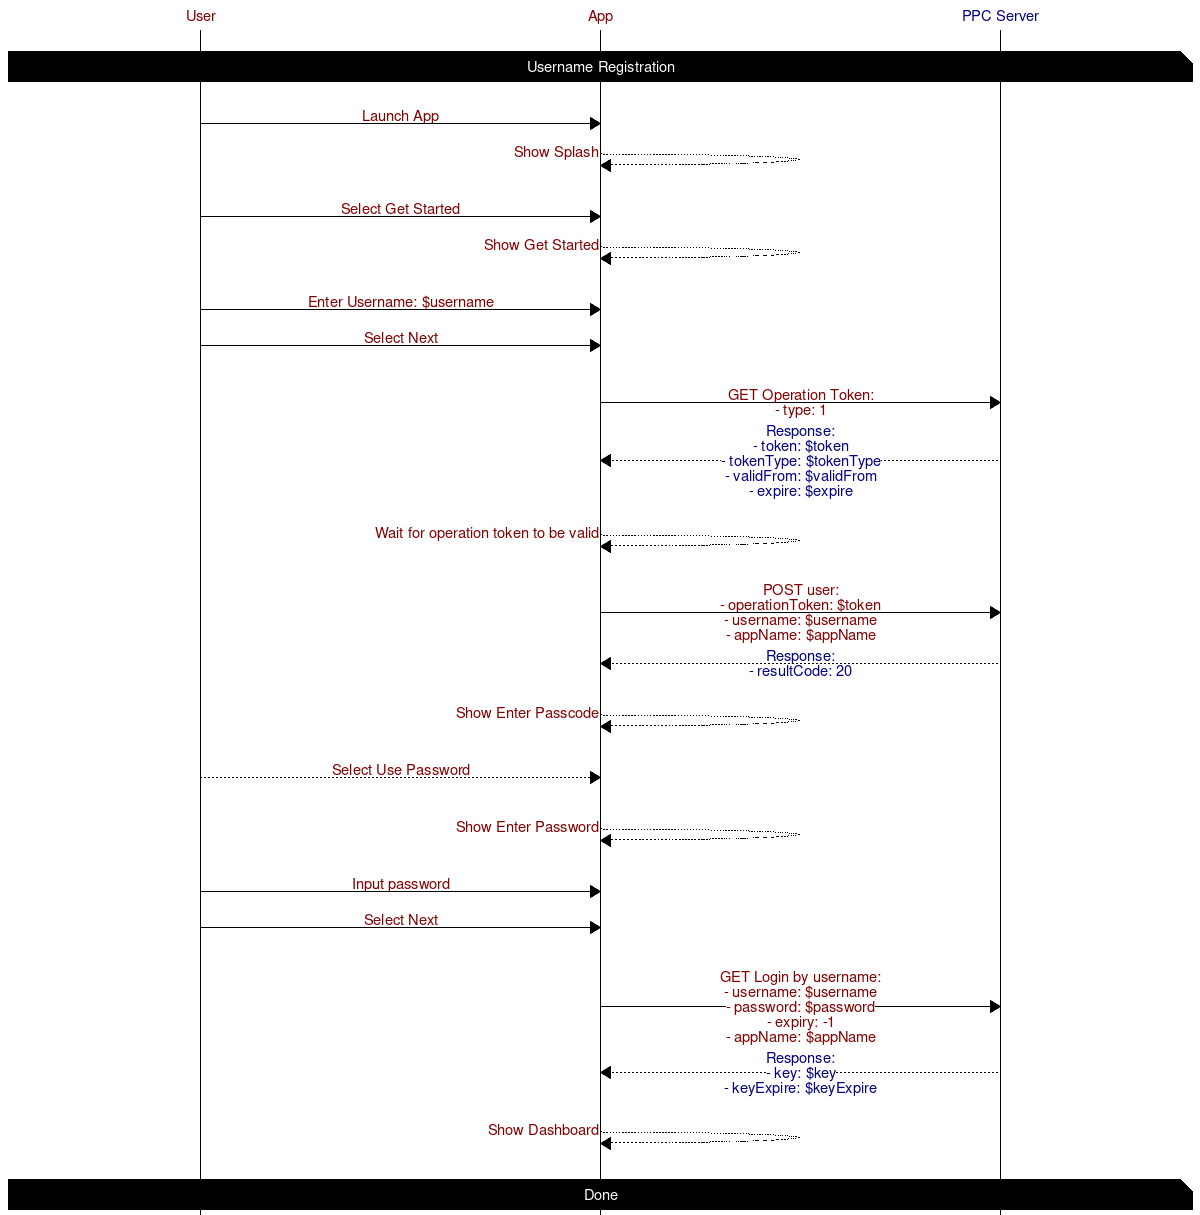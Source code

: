 # User Login and Registration - Username Email Login
# - Logging in an existing user with a username + password

msc {
	hscale  = "2";

	user [label="User", textcolour="maroon", arctextcolour="maroon"],
	app [label="App", textcolour="maroon", arctextcolour="maroon"],
	server [label="PPC Server", textcolour="navy", arctextcolour="navy"];
	|||;
	user note server [label="Username Registration", textbgcolor="black", textcolor="white"];
	|||;
	user => app [label="Launch App"];
	app << app [label="Show Splash"];
	|||;
	user => app [label="Select Get Started"];
	app << app [label="Show Get Started"];
	|||;
	user => app [label="Enter Username: $username"];
	user => app [label="Select Next"];
	|||;
	app => server [label="GET Operation Token:\n- type: 1"];
	app << server [label="Response:\n- token: $token\n- tokenType: $tokenType\n- validFrom: $validFrom\n- expire: $expire"];
	|||;
	app >> app [label="Wait for operation token to be valid"];
	|||;
	app => server [label="POST user:\n- operationToken: $token\n- username: $username\n- appName: $appName"];
	app << server [label="Response:\n- resultCode: 20"];
	|||;
	app >> app [label="Show Enter Passcode"];
	|||;
	user >> app [label="Select Use Password"];
	|||;
	app >> app [label="Show Enter Password"];
	|||;
	user => app [label="Input password"];
	user => app [label="Select Next"];
	|||;
	app => server [label="GET Login by username:\n- username: $username\n- password: $password\n- expiry: -1\n- appName: $appName"];
	app << server [label="Response:\n- key: $key\n- keyExpire: $keyExpire"];
	|||;
	app >> app [label="Show Dashboard"];
	|||;
	user note server [label="Done", textbgcolor="black", textcolor="white"];
}
